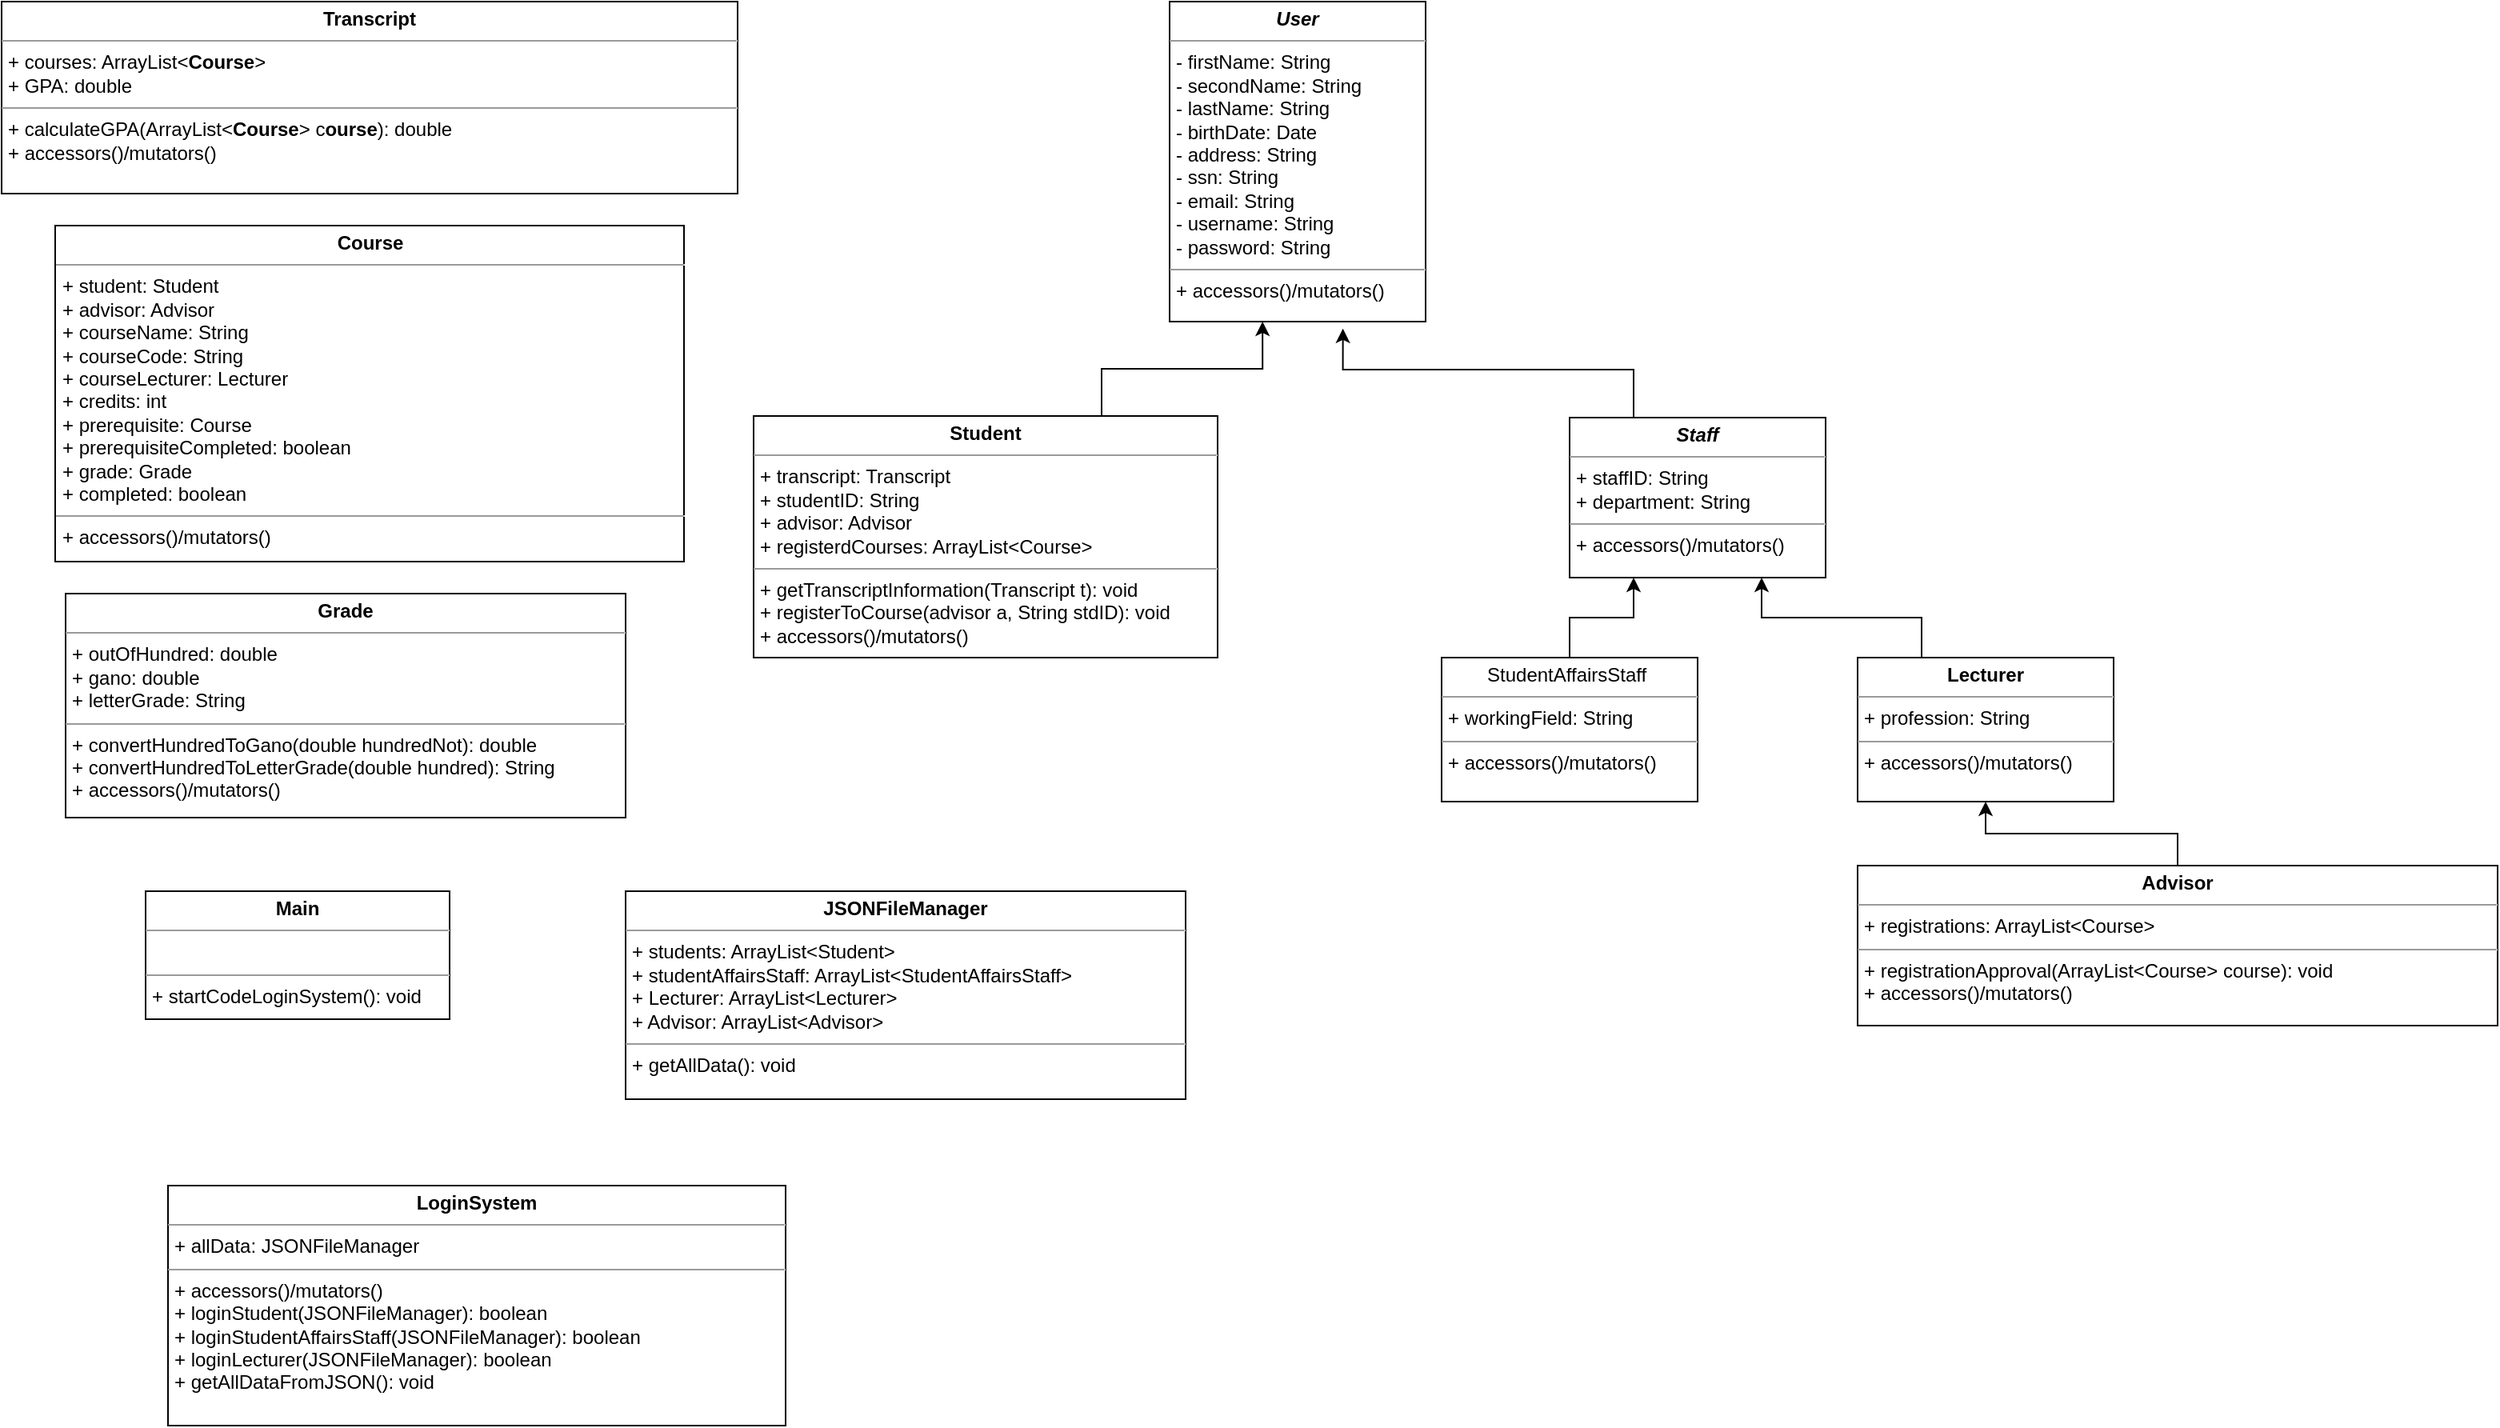 <mxfile version="22.1.0" type="device">
  <diagram name="Sayfa -1" id="DT2Ak7L__WjH7Ivzx7qH">
    <mxGraphModel dx="778" dy="1565" grid="1" gridSize="10" guides="1" tooltips="1" connect="1" arrows="1" fold="1" page="1" pageScale="1" pageWidth="827" pageHeight="1169" math="0" shadow="0">
      <root>
        <mxCell id="0" />
        <mxCell id="1" parent="0" />
        <mxCell id="HzyGzkPpvqnC_VXoBj8U-1" value="&lt;p style=&quot;margin:0px;margin-top:4px;text-align:center;&quot;&gt;&lt;b&gt;&lt;i&gt;User&lt;/i&gt;&lt;/b&gt;&lt;/p&gt;&lt;hr size=&quot;1&quot;&gt;&lt;p style=&quot;margin:0px;margin-left:4px;&quot;&gt;- firstName: String&lt;/p&gt;&lt;p style=&quot;margin:0px;margin-left:4px;&quot;&gt;- secondName: String&lt;/p&gt;&lt;p style=&quot;margin:0px;margin-left:4px;&quot;&gt;-&amp;nbsp;&lt;span style=&quot;background-color: initial;&quot;&gt;lastName: String&lt;/span&gt;&lt;/p&gt;&lt;p style=&quot;border-color: var(--border-color); margin: 0px 0px 0px 4px;&quot;&gt;- birthDate: Date&lt;/p&gt;&lt;p style=&quot;margin:0px;margin-left:4px;&quot;&gt;- address: String&lt;/p&gt;&lt;p style=&quot;margin:0px;margin-left:4px;&quot;&gt;- ssn: String&lt;/p&gt;&lt;p style=&quot;margin:0px;margin-left:4px;&quot;&gt;- email: String&lt;/p&gt;&lt;p style=&quot;margin:0px;margin-left:4px;&quot;&gt;- username: String&lt;/p&gt;&lt;p style=&quot;margin:0px;margin-left:4px;&quot;&gt;- password: String&lt;/p&gt;&lt;hr size=&quot;1&quot;&gt;&lt;p style=&quot;margin:0px;margin-left:4px;&quot;&gt;+ accessors()/mutators()&lt;/p&gt;" style="verticalAlign=top;align=left;overflow=fill;fontSize=12;fontFamily=Helvetica;html=1;whiteSpace=wrap;" parent="1" vertex="1">
          <mxGeometry x="770" y="-1140" width="160" height="200" as="geometry" />
        </mxCell>
        <mxCell id="HzyGzkPpvqnC_VXoBj8U-2" value="&lt;p style=&quot;margin:0px;margin-top:4px;text-align:center;&quot;&gt;&lt;b&gt;Student&lt;/b&gt;&lt;/p&gt;&lt;hr size=&quot;1&quot;&gt;&lt;p style=&quot;margin:0px;margin-left:4px;&quot;&gt;+ transcript: Transcript&lt;/p&gt;&lt;p style=&quot;margin:0px;margin-left:4px;&quot;&gt;+ studentID: String&lt;/p&gt;&lt;p style=&quot;margin:0px;margin-left:4px;&quot;&gt;+ advisor: Advisor&lt;/p&gt;&lt;p style=&quot;margin:0px;margin-left:4px;&quot;&gt;+ registerdCourses: ArrayList&amp;lt;Course&amp;gt;&lt;/p&gt;&lt;hr size=&quot;1&quot;&gt;&lt;p style=&quot;margin:0px;margin-left:4px;&quot;&gt;+ getTranscriptInformation(Transcript t): void&lt;/p&gt;&lt;p style=&quot;margin:0px;margin-left:4px;&quot;&gt;&lt;span style=&quot;background-color: initial;&quot;&gt;+ registerToCourse(advisor a, String stdID): void&lt;/span&gt;&lt;/p&gt;&lt;p style=&quot;margin:0px;margin-left:4px;&quot;&gt;&lt;span style=&quot;background-color: initial;&quot;&gt;+ accessors()/mutators()&lt;/span&gt;&lt;br&gt;&lt;/p&gt;" style="verticalAlign=top;align=left;overflow=fill;fontSize=12;fontFamily=Helvetica;html=1;whiteSpace=wrap;" parent="1" vertex="1">
          <mxGeometry x="510" y="-881" width="290" height="151" as="geometry" />
        </mxCell>
        <mxCell id="HzyGzkPpvqnC_VXoBj8U-50" style="edgeStyle=orthogonalEdgeStyle;rounded=0;orthogonalLoop=1;jettySize=auto;html=1;exitX=0.5;exitY=0;exitDx=0;exitDy=0;entryX=0.5;entryY=1;entryDx=0;entryDy=0;" parent="1" source="HzyGzkPpvqnC_VXoBj8U-3" target="HzyGzkPpvqnC_VXoBj8U-38" edge="1">
          <mxGeometry relative="1" as="geometry" />
        </mxCell>
        <mxCell id="HzyGzkPpvqnC_VXoBj8U-3" value="&lt;p style=&quot;margin:0px;margin-top:4px;text-align:center;&quot;&gt;&lt;b&gt;Advisor&lt;/b&gt;&lt;/p&gt;&lt;hr size=&quot;1&quot;&gt;&lt;p style=&quot;margin:0px;margin-left:4px;&quot;&gt;+ registrations: ArrayList&amp;lt;Course&amp;gt;&lt;/p&gt;&lt;hr size=&quot;1&quot;&gt;&lt;p style=&quot;margin:0px;margin-left:4px;&quot;&gt;+ registrationApproval(ArrayList&amp;lt;Course&amp;gt; course): void&lt;/p&gt;&lt;p style=&quot;margin:0px;margin-left:4px;&quot;&gt;+ accessors()/mutators()&lt;br&gt;&lt;/p&gt;" style="verticalAlign=top;align=left;overflow=fill;fontSize=12;fontFamily=Helvetica;html=1;whiteSpace=wrap;" parent="1" vertex="1">
          <mxGeometry x="1200" y="-600" width="400" height="100" as="geometry" />
        </mxCell>
        <mxCell id="HzyGzkPpvqnC_VXoBj8U-6" value="&lt;p style=&quot;margin:0px;margin-top:4px;text-align:center;&quot;&gt;&lt;b&gt;Course&lt;/b&gt;&lt;/p&gt;&lt;hr size=&quot;1&quot;&gt;&lt;p style=&quot;margin:0px;margin-left:4px;&quot;&gt;+ student: Student&lt;/p&gt;&lt;p style=&quot;margin:0px;margin-left:4px;&quot;&gt;+ advisor: Advisor&lt;/p&gt;&lt;p style=&quot;margin:0px;margin-left:4px;&quot;&gt;+ courseName: String&lt;/p&gt;&lt;p style=&quot;margin:0px;margin-left:4px;&quot;&gt;+ courseCode: String&lt;/p&gt;&lt;p style=&quot;margin:0px;margin-left:4px;&quot;&gt;+ courseLecturer: Lecturer&lt;/p&gt;&lt;p style=&quot;margin:0px;margin-left:4px;&quot;&gt;+ credits: int&lt;/p&gt;&lt;p style=&quot;margin:0px;margin-left:4px;&quot;&gt;+ prerequisite: Course&lt;/p&gt;&lt;p style=&quot;margin:0px;margin-left:4px;&quot;&gt;+ prerequisiteCompleted: boolean&lt;/p&gt;&lt;p style=&quot;margin:0px;margin-left:4px;&quot;&gt;+ grade: Grade&lt;/p&gt;&lt;p style=&quot;margin:0px;margin-left:4px;&quot;&gt;+ completed: boolean&lt;/p&gt;&lt;hr size=&quot;1&quot;&gt;&lt;p style=&quot;margin:0px;margin-left:4px;&quot;&gt;+ accessors()/mutators()&lt;/p&gt;" style="verticalAlign=top;align=left;overflow=fill;fontSize=12;fontFamily=Helvetica;html=1;whiteSpace=wrap;" parent="1" vertex="1">
          <mxGeometry x="73.5" y="-1000" width="393" height="210" as="geometry" />
        </mxCell>
        <mxCell id="HzyGzkPpvqnC_VXoBj8U-11" value="&lt;p style=&quot;margin:0px;margin-top:4px;text-align:center;&quot;&gt;&lt;b&gt;Transcript&lt;/b&gt;&lt;/p&gt;&lt;hr size=&quot;1&quot;&gt;&lt;p style=&quot;margin:0px;margin-left:4px;&quot;&gt;+ courses: ArrayList&amp;lt;&lt;b style=&quot;border-color: var(--border-color); text-align: center;&quot;&gt;Course&lt;/b&gt;&lt;span style=&quot;background-color: initial;&quot;&gt;&amp;gt;&lt;/span&gt;&lt;br&gt;&lt;/p&gt;&lt;p style=&quot;margin:0px;margin-left:4px;&quot;&gt;&lt;span style=&quot;background-color: initial;&quot;&gt;+ GPA: double&lt;/span&gt;&lt;/p&gt;&lt;hr size=&quot;1&quot;&gt;&lt;p style=&quot;margin:0px;margin-left:4px;&quot;&gt;+ calculateGPA(ArrayList&amp;lt;&lt;b style=&quot;border-color: var(--border-color); text-align: center;&quot;&gt;Course&lt;/b&gt;&amp;gt; c&lt;b style=&quot;border-color: var(--border-color); text-align: center;&quot;&gt;ourse&lt;/b&gt;): double&lt;/p&gt;&lt;p style=&quot;margin:0px;margin-left:4px;&quot;&gt;+ accessors()/mutators()&lt;br&gt;&lt;/p&gt;" style="verticalAlign=top;align=left;overflow=fill;fontSize=12;fontFamily=Helvetica;html=1;whiteSpace=wrap;" parent="1" vertex="1">
          <mxGeometry x="40" y="-1140" width="460" height="120" as="geometry" />
        </mxCell>
        <mxCell id="HzyGzkPpvqnC_VXoBj8U-14" value="&lt;p style=&quot;margin:0px;margin-top:4px;text-align:center;&quot;&gt;&lt;b&gt;Grade&lt;/b&gt;&lt;/p&gt;&lt;hr size=&quot;1&quot;&gt;&lt;p style=&quot;margin:0px;margin-left:4px;&quot;&gt;+ outOfHundred: double&lt;/p&gt;&lt;p style=&quot;margin:0px;margin-left:4px;&quot;&gt;+ gano: double&lt;/p&gt;&lt;p style=&quot;margin:0px;margin-left:4px;&quot;&gt;+ letterGrade: String&lt;/p&gt;&lt;hr size=&quot;1&quot;&gt;&lt;p style=&quot;margin:0px;margin-left:4px;&quot;&gt;+ convertHundredToGano(double hundredNot): double&lt;/p&gt;&lt;p style=&quot;margin:0px;margin-left:4px;&quot;&gt;+ convertHundredToLetterGrade(double hundred): String&lt;/p&gt;&lt;p style=&quot;margin:0px;margin-left:4px;&quot;&gt;+ accessors()/mutators()&lt;br&gt;&lt;/p&gt;" style="verticalAlign=top;align=left;overflow=fill;fontSize=12;fontFamily=Helvetica;html=1;whiteSpace=wrap;" parent="1" vertex="1">
          <mxGeometry x="80" y="-770" width="350" height="140" as="geometry" />
        </mxCell>
        <mxCell id="HzyGzkPpvqnC_VXoBj8U-22" style="edgeStyle=orthogonalEdgeStyle;rounded=0;orthogonalLoop=1;jettySize=auto;html=1;exitX=0.75;exitY=0;exitDx=0;exitDy=0;entryX=0.363;entryY=1;entryDx=0;entryDy=0;entryPerimeter=0;" parent="1" source="HzyGzkPpvqnC_VXoBj8U-2" target="HzyGzkPpvqnC_VXoBj8U-1" edge="1">
          <mxGeometry relative="1" as="geometry" />
        </mxCell>
        <mxCell id="HzyGzkPpvqnC_VXoBj8U-35" value="&lt;p style=&quot;margin:0px;margin-top:4px;text-align:center;&quot;&gt;&lt;b&gt;&lt;i&gt;Staff&lt;/i&gt;&lt;/b&gt;&lt;/p&gt;&lt;hr size=&quot;1&quot;&gt;&lt;p style=&quot;margin:0px;margin-left:4px;&quot;&gt;+ staffID: String&lt;/p&gt;&lt;p style=&quot;margin:0px;margin-left:4px;&quot;&gt;+ department: String&lt;/p&gt;&lt;hr size=&quot;1&quot;&gt;&lt;p style=&quot;margin:0px;margin-left:4px;&quot;&gt;+ accessors()/mutators()&lt;br&gt;&lt;/p&gt;" style="verticalAlign=top;align=left;overflow=fill;fontSize=12;fontFamily=Helvetica;html=1;whiteSpace=wrap;" parent="1" vertex="1">
          <mxGeometry x="1020" y="-880" width="160" height="100" as="geometry" />
        </mxCell>
        <mxCell id="HzyGzkPpvqnC_VXoBj8U-36" style="edgeStyle=orthogonalEdgeStyle;rounded=0;orthogonalLoop=1;jettySize=auto;html=1;exitX=0.25;exitY=0;exitDx=0;exitDy=0;entryX=0.677;entryY=1.022;entryDx=0;entryDy=0;entryPerimeter=0;" parent="1" source="HzyGzkPpvqnC_VXoBj8U-35" target="HzyGzkPpvqnC_VXoBj8U-1" edge="1">
          <mxGeometry relative="1" as="geometry" />
        </mxCell>
        <mxCell id="HzyGzkPpvqnC_VXoBj8U-40" style="edgeStyle=orthogonalEdgeStyle;rounded=0;orthogonalLoop=1;jettySize=auto;html=1;exitX=0.25;exitY=0;exitDx=0;exitDy=0;entryX=0.75;entryY=1;entryDx=0;entryDy=0;" parent="1" source="HzyGzkPpvqnC_VXoBj8U-38" target="HzyGzkPpvqnC_VXoBj8U-35" edge="1">
          <mxGeometry relative="1" as="geometry" />
        </mxCell>
        <mxCell id="HzyGzkPpvqnC_VXoBj8U-38" value="&lt;p style=&quot;margin:0px;margin-top:4px;text-align:center;&quot;&gt;&lt;b&gt;Lecturer&lt;/b&gt;&lt;/p&gt;&lt;hr size=&quot;1&quot;&gt;&lt;p style=&quot;margin:0px;margin-left:4px;&quot;&gt;+&amp;nbsp;profession: String&lt;/p&gt;&lt;hr size=&quot;1&quot;&gt;&lt;p style=&quot;margin:0px;margin-left:4px;&quot;&gt;+ accessors()/mutators()&lt;br&gt;&lt;/p&gt;" style="verticalAlign=top;align=left;overflow=fill;fontSize=12;fontFamily=Helvetica;html=1;whiteSpace=wrap;" parent="1" vertex="1">
          <mxGeometry x="1200" y="-730" width="160" height="90" as="geometry" />
        </mxCell>
        <mxCell id="HzyGzkPpvqnC_VXoBj8U-47" value="&lt;p style=&quot;margin:0px;margin-top:4px;text-align:center;&quot;&gt;&lt;b&gt;LoginSystem&lt;/b&gt;&lt;/p&gt;&lt;hr size=&quot;1&quot;&gt;&lt;p style=&quot;margin:0px;margin-left:4px;&quot;&gt;+ allData: JSONFileManager&lt;/p&gt;&lt;hr size=&quot;1&quot;&gt;&lt;p style=&quot;margin:0px;margin-left:4px;&quot;&gt;+ accessors()/mutators()&lt;br&gt;&lt;/p&gt;&lt;p style=&quot;margin:0px;margin-left:4px;&quot;&gt;+ loginStudent(JSONFileManager): boolean&lt;/p&gt;&lt;p style=&quot;border-color: var(--border-color); margin: 0px 0px 0px 4px;&quot;&gt;+ loginStudentAffairsStaff(JSONFileManager): boolean&lt;/p&gt;&lt;div&gt;&lt;p style=&quot;border-color: var(--border-color); margin: 0px 0px 0px 4px;&quot;&gt;+ loginLecturer(JSONFileManager): boolean&lt;/p&gt;&lt;/div&gt;&lt;p style=&quot;margin:0px;margin-left:4px;&quot;&gt;+ getAllDataFromJSON(): void&lt;br&gt;&lt;/p&gt;&lt;p style=&quot;margin:0px;margin-left:4px;&quot;&gt;&lt;br&gt;&lt;/p&gt;" style="verticalAlign=top;align=left;overflow=fill;fontSize=12;fontFamily=Helvetica;html=1;whiteSpace=wrap;" parent="1" vertex="1">
          <mxGeometry x="144" y="-400" width="386" height="150" as="geometry" />
        </mxCell>
        <mxCell id="HzyGzkPpvqnC_VXoBj8U-52" style="edgeStyle=orthogonalEdgeStyle;rounded=0;orthogonalLoop=1;jettySize=auto;html=1;exitX=0.5;exitY=0;exitDx=0;exitDy=0;entryX=0.25;entryY=1;entryDx=0;entryDy=0;" parent="1" source="HzyGzkPpvqnC_VXoBj8U-51" target="HzyGzkPpvqnC_VXoBj8U-35" edge="1">
          <mxGeometry relative="1" as="geometry" />
        </mxCell>
        <mxCell id="HzyGzkPpvqnC_VXoBj8U-51" value="&lt;p style=&quot;margin:0px;margin-top:4px;text-align:center;&quot;&gt;StudentAffairsStaff&amp;nbsp;&lt;br&gt;&lt;/p&gt;&lt;hr size=&quot;1&quot;&gt;&lt;p style=&quot;margin:0px;margin-left:4px;&quot;&gt;+&amp;nbsp;workingField: String&lt;/p&gt;&lt;hr size=&quot;1&quot;&gt;&lt;p style=&quot;margin:0px;margin-left:4px;&quot;&gt;+ accessors()/mutators()&lt;br&gt;&lt;/p&gt;" style="verticalAlign=top;align=left;overflow=fill;fontSize=12;fontFamily=Helvetica;html=1;whiteSpace=wrap;" parent="1" vertex="1">
          <mxGeometry x="940" y="-730" width="160" height="90" as="geometry" />
        </mxCell>
        <mxCell id="fYyWRjuINCl5K32tc6yg-2" value="&lt;p style=&quot;margin:0px;margin-top:4px;text-align:center;&quot;&gt;&lt;b&gt;Main&lt;/b&gt;&lt;/p&gt;&lt;hr size=&quot;1&quot;&gt;&lt;p style=&quot;margin:0px;margin-left:4px;&quot;&gt;&lt;br&gt;&lt;/p&gt;&lt;hr size=&quot;1&quot;&gt;&lt;p style=&quot;margin:0px;margin-left:4px;&quot;&gt;+ startCodeLoginSystem(): void&lt;/p&gt;" style="verticalAlign=top;align=left;overflow=fill;fontSize=12;fontFamily=Helvetica;html=1;whiteSpace=wrap;" parent="1" vertex="1">
          <mxGeometry x="130" y="-584" width="190" height="80" as="geometry" />
        </mxCell>
        <mxCell id="fYyWRjuINCl5K32tc6yg-4" value="&lt;p style=&quot;margin:0px;margin-top:4px;text-align:center;&quot;&gt;&lt;b&gt;JSONFileManager&lt;/b&gt;&lt;/p&gt;&lt;hr size=&quot;1&quot;&gt;&lt;p style=&quot;margin:0px;margin-left:4px;&quot;&gt;+ students: ArrayList&amp;lt;Student&amp;gt;&lt;/p&gt;&lt;p style=&quot;margin:0px;margin-left:4px;&quot;&gt;+ studentAffairsStaff: ArrayList&amp;lt;StudentAffairsStaff&amp;gt;&lt;/p&gt;&lt;p style=&quot;margin:0px;margin-left:4px;&quot;&gt;+ Lecturer: ArrayList&amp;lt;Lecturer&amp;gt;&lt;/p&gt;&lt;p style=&quot;margin:0px;margin-left:4px;&quot;&gt;+ Advisor: ArrayList&amp;lt;Advisor&amp;gt;&lt;/p&gt;&lt;hr size=&quot;1&quot;&gt;&lt;p style=&quot;margin:0px;margin-left:4px;&quot;&gt;+ getAllData(): void&lt;/p&gt;" style="verticalAlign=top;align=left;overflow=fill;fontSize=12;fontFamily=Helvetica;html=1;whiteSpace=wrap;" parent="1" vertex="1">
          <mxGeometry x="430" y="-584" width="350" height="130" as="geometry" />
        </mxCell>
      </root>
    </mxGraphModel>
  </diagram>
</mxfile>

